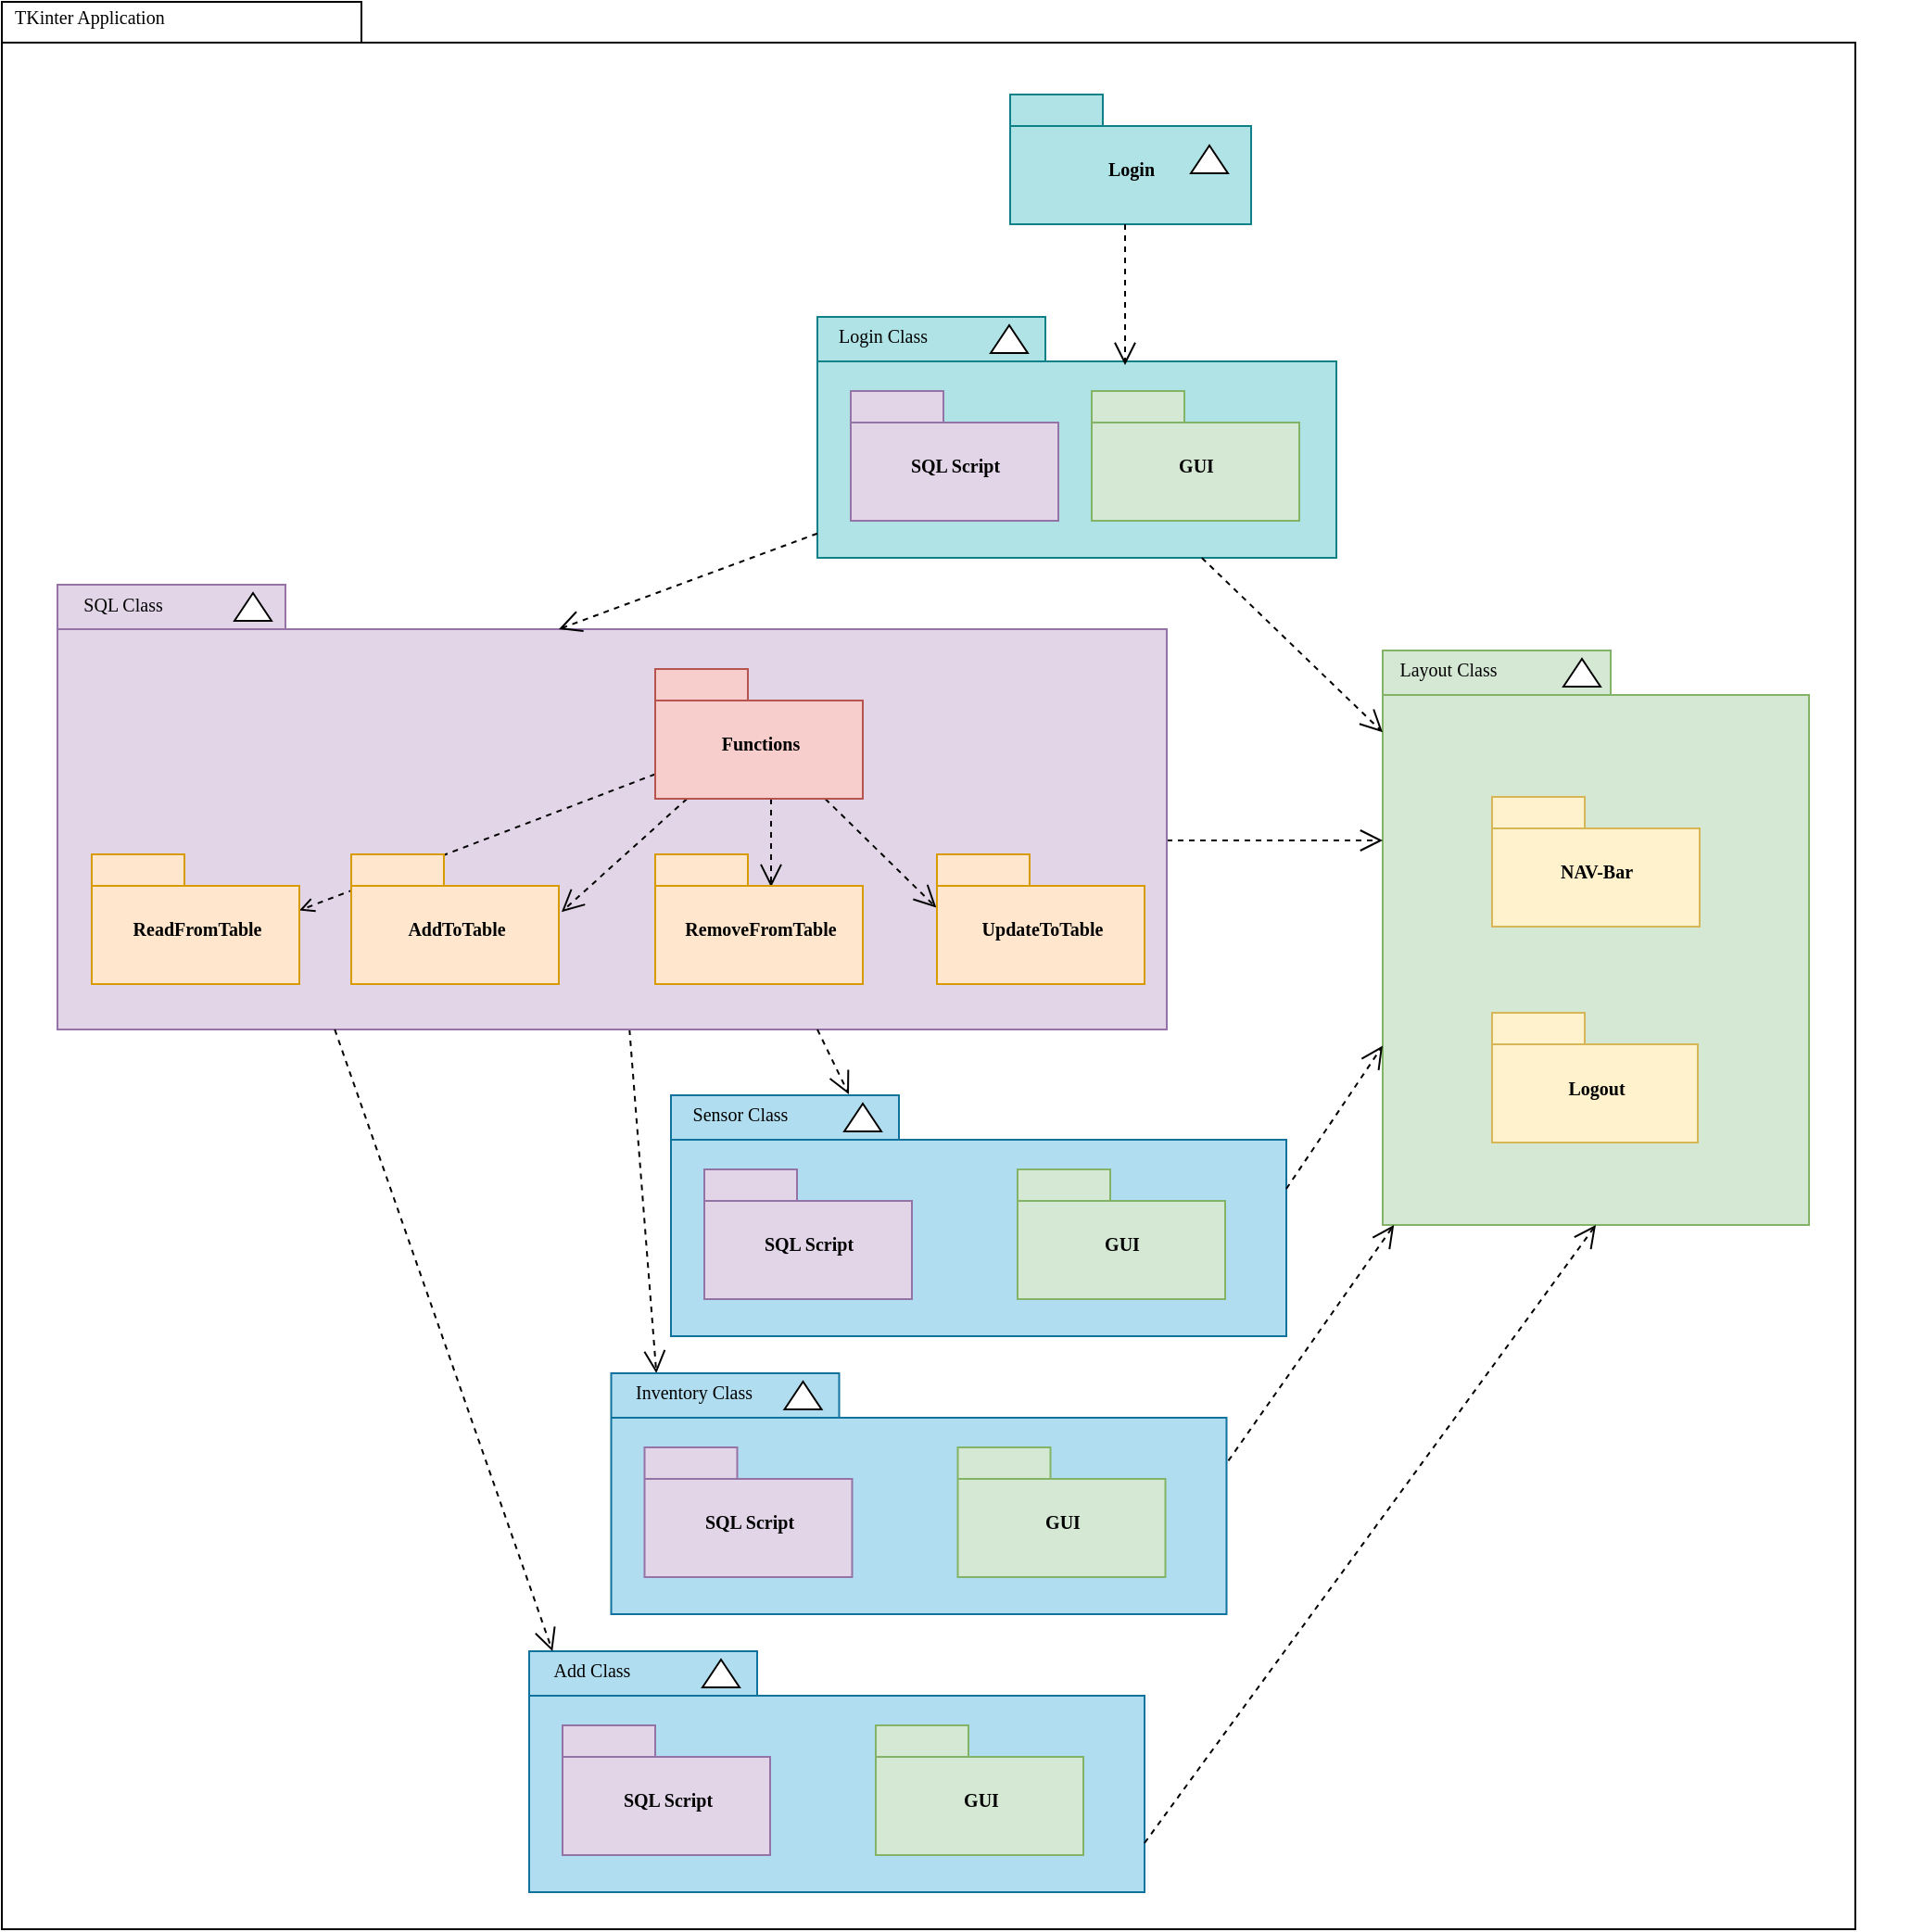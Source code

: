 <mxfile version="12.4.2" type="device" pages="1"><diagram name="Page-1" id="b5b7bab2-c9e2-2cf4-8b2a-24fd1a2a6d21"><mxGraphModel dx="460" dy="813" grid="1" gridSize="10" guides="1" tooltips="1" connect="1" arrows="1" fold="1" page="1" pageScale="1" pageWidth="827" pageHeight="1169" background="#ffffff" math="0" shadow="0"><root><mxCell id="0"/><mxCell id="1" parent="0"/><mxCell id="6e0c8c40b5770093-72" value="" style="shape=folder;fontStyle=1;spacingTop=10;tabWidth=194;tabHeight=22;tabPosition=left;html=1;rounded=0;shadow=0;comic=0;labelBackgroundColor=none;strokeWidth=1;fillColor=none;fontFamily=Verdana;fontSize=10;align=center;" parent="1" vertex="1"><mxGeometry x="240" y="160" width="1000" height="1040" as="geometry"/></mxCell><mxCell id="6e0c8c40b5770093-6" value="" style="group" parent="1" vertex="1" connectable="0"><mxGeometry x="784" y="210" width="130" height="70" as="geometry"/></mxCell><mxCell id="6e0c8c40b5770093-4" value="Login" style="shape=folder;fontStyle=1;spacingTop=10;tabWidth=50;tabHeight=17;tabPosition=left;html=1;rounded=0;shadow=0;comic=0;labelBackgroundColor=none;strokeWidth=1;fontFamily=Verdana;fontSize=10;align=center;fillColor=#b0e3e6;strokeColor=#0e8088;" parent="6e0c8c40b5770093-6" vertex="1"><mxGeometry width="130" height="70" as="geometry"/></mxCell><mxCell id="6e0c8c40b5770093-5" value="" style="triangle;whiteSpace=wrap;html=1;rounded=0;shadow=0;comic=0;labelBackgroundColor=none;strokeWidth=1;fontFamily=Verdana;fontSize=10;align=center;rotation=-90;" parent="6e0c8c40b5770093-6" vertex="1"><mxGeometry x="100" y="25" width="15" height="20" as="geometry"/></mxCell><mxCell id="6e0c8c40b5770093-18" value="" style="group" parent="1" vertex="1" connectable="0"><mxGeometry x="680" y="330" width="280" height="130" as="geometry"/></mxCell><mxCell id="6e0c8c40b5770093-11" value="" style="shape=folder;fontStyle=1;spacingTop=10;tabWidth=123;tabHeight=24;tabPosition=left;html=1;rounded=0;shadow=0;comic=0;labelBackgroundColor=none;strokeWidth=1;fontFamily=Verdana;fontSize=10;align=center;fillColor=#b0e3e6;strokeColor=#0e8088;" parent="6e0c8c40b5770093-18" vertex="1"><mxGeometry width="280" height="130" as="geometry"/></mxCell><mxCell id="6e0c8c40b5770093-13" value="" style="triangle;whiteSpace=wrap;html=1;rounded=0;shadow=0;comic=0;labelBackgroundColor=none;strokeWidth=1;fontFamily=Verdana;fontSize=10;align=center;rotation=-90;" parent="6e0c8c40b5770093-18" vertex="1"><mxGeometry x="96" y="2" width="15" height="20" as="geometry"/></mxCell><mxCell id="6e0c8c40b5770093-15" value="SQL Script" style="shape=folder;fontStyle=1;spacingTop=10;tabWidth=50;tabHeight=17;tabPosition=left;html=1;rounded=0;shadow=0;comic=0;labelBackgroundColor=none;strokeWidth=1;fontFamily=Verdana;fontSize=10;align=center;fillColor=#e1d5e7;strokeColor=#9673a6;" parent="6e0c8c40b5770093-18" vertex="1"><mxGeometry x="18" y="40" width="112" height="70" as="geometry"/></mxCell><mxCell id="6e0c8c40b5770093-17" value="GUI" style="shape=folder;fontStyle=1;spacingTop=10;tabWidth=50;tabHeight=17;tabPosition=left;html=1;rounded=0;shadow=0;comic=0;labelBackgroundColor=none;strokeWidth=1;fontFamily=Verdana;fontSize=10;align=center;fillColor=#d5e8d4;strokeColor=#82b366;" parent="6e0c8c40b5770093-18" vertex="1"><mxGeometry x="148" y="40" width="112" height="70" as="geometry"/></mxCell><mxCell id="FgC2HUR_R2f7Ovm5KGkp-1" value="&lt;font face=&quot;Verdana&quot; style=&quot;font-size: 10px&quot;&gt;Login Class&lt;/font&gt;" style="text;html=1;align=center;verticalAlign=middle;resizable=0;points=[];;autosize=1;" parent="6e0c8c40b5770093-18" vertex="1"><mxGeometry width="70" height="20" as="geometry"/></mxCell><mxCell id="6e0c8c40b5770093-30" value="" style="group" parent="1" vertex="1" connectable="0"><mxGeometry x="1045.5" y="294.5" width="230" height="520" as="geometry"/></mxCell><mxCell id="6e0c8c40b5770093-24" value="" style="group" parent="6e0c8c40b5770093-30" vertex="1" connectable="0"><mxGeometry width="230" height="520" as="geometry"/></mxCell><mxCell id="6e0c8c40b5770093-25" value="" style="shape=folder;fontStyle=1;spacingTop=10;tabWidth=123;tabHeight=24;tabPosition=left;html=1;rounded=0;shadow=0;comic=0;labelBackgroundColor=none;strokeWidth=1;fontFamily=Verdana;fontSize=10;align=center;fillColor=#d5e8d4;strokeColor=#82b366;" parent="6e0c8c40b5770093-24" vertex="1"><mxGeometry x="-60.5" y="215.5" width="230" height="310" as="geometry"/></mxCell><mxCell id="6e0c8c40b5770093-29" value="" style="triangle;whiteSpace=wrap;html=1;rounded=0;shadow=0;comic=0;labelBackgroundColor=none;strokeWidth=1;fontFamily=Verdana;fontSize=10;align=center;rotation=-90;" parent="6e0c8c40b5770093-24" vertex="1"><mxGeometry x="39.5" y="217.5" width="15" height="20" as="geometry"/></mxCell><mxCell id="6e0c8c40b5770093-27" value="NAV-Bar" style="shape=folder;fontStyle=1;spacingTop=10;tabWidth=50;tabHeight=17;tabPosition=left;html=1;rounded=0;shadow=0;comic=0;labelBackgroundColor=none;strokeWidth=1;fontFamily=Verdana;fontSize=10;align=center;fillColor=#fff2cc;strokeColor=#d6b656;" parent="6e0c8c40b5770093-24" vertex="1"><mxGeometry x="-1.5" y="294.5" width="112" height="70" as="geometry"/></mxCell><mxCell id="FgC2HUR_R2f7Ovm5KGkp-8" value="&lt;font face=&quot;Verdana&quot; style=&quot;font-size: 10px&quot;&gt;Layout Class&lt;/font&gt;" style="text;html=1;align=center;verticalAlign=middle;resizable=0;points=[];;autosize=1;" parent="6e0c8c40b5770093-24" vertex="1"><mxGeometry x="-65.5" y="215.5" width="80" height="20" as="geometry"/></mxCell><mxCell id="6e0c8c40b5770093-52" value="" style="group" parent="6e0c8c40b5770093-24" vertex="1" connectable="0"><mxGeometry x="-1.5" y="411" width="111" height="70" as="geometry"/></mxCell><mxCell id="6e0c8c40b5770093-53" value="Logout" style="shape=folder;fontStyle=1;spacingTop=10;tabWidth=50;tabHeight=17;tabPosition=left;html=1;rounded=0;shadow=0;comic=0;labelBackgroundColor=none;strokeWidth=1;fontFamily=Verdana;fontSize=10;align=center;fillColor=#fff2cc;strokeColor=#d6b656;" parent="6e0c8c40b5770093-52" vertex="1"><mxGeometry width="111" height="70" as="geometry"/></mxCell><mxCell id="6e0c8c40b5770093-67" style="edgeStyle=none;rounded=0;html=1;entryX=0.282;entryY=0;entryPerimeter=0;dashed=1;labelBackgroundColor=none;startFill=0;endArrow=open;endFill=0;endSize=10;fontFamily=Verdana;fontSize=10;entryDx=0;entryDy=0;" parent="1" source="6e0c8c40b5770093-33" target="FgC2HUR_R2f7Ovm5KGkp-9" edge="1"><mxGeometry relative="1" as="geometry"/></mxCell><mxCell id="6e0c8c40b5770093-71" style="edgeStyle=elbowEdgeStyle;rounded=0;html=1;dashed=1;labelBackgroundColor=none;startFill=0;endArrow=open;endFill=0;endSize=10;fontFamily=Verdana;fontSize=10;elbow=vertical;" parent="1" source="6e0c8c40b5770093-33" target="6e0c8c40b5770093-25" edge="1"><mxGeometry relative="1" as="geometry"/></mxCell><mxCell id="6e0c8c40b5770093-33" value="" style="shape=folder;fontStyle=1;spacingTop=10;tabWidth=123;tabHeight=24;tabPosition=left;html=1;rounded=0;shadow=0;comic=0;labelBackgroundColor=none;strokeColor=#9673a6;strokeWidth=1;fillColor=#e1d5e7;fontFamily=Verdana;fontSize=10;align=center;" parent="1" vertex="1"><mxGeometry x="270" y="474.5" width="598.5" height="240" as="geometry"/></mxCell><mxCell id="6e0c8c40b5770093-64" style="edgeStyle=elbowEdgeStyle;rounded=0;html=1;entryX=0.559;entryY=0.251;entryPerimeter=0;dashed=1;labelBackgroundColor=none;startFill=0;endArrow=open;endFill=0;endSize=10;fontFamily=Verdana;fontSize=10;" parent="1" source="6e0c8c40b5770093-42" target="6e0c8c40b5770093-44" edge="1"><mxGeometry relative="1" as="geometry"/></mxCell><mxCell id="6e0c8c40b5770093-65" style="edgeStyle=none;rounded=0;html=1;dashed=1;labelBackgroundColor=none;startFill=0;endArrow=open;endFill=0;endSize=10;fontFamily=Verdana;fontSize=10;entryX=-0.003;entryY=0.411;entryPerimeter=0;" parent="1" source="6e0c8c40b5770093-42" target="6e0c8c40b5770093-45" edge="1"><mxGeometry relative="1" as="geometry"/></mxCell><mxCell id="6e0c8c40b5770093-66" style="edgeStyle=none;rounded=0;html=1;dashed=1;labelBackgroundColor=none;startFill=0;endArrow=open;endFill=0;endSize=10;fontFamily=Verdana;fontSize=10;entryX=1.013;entryY=0.444;entryPerimeter=0;" parent="1" source="6e0c8c40b5770093-42" target="6e0c8c40b5770093-43" edge="1"><mxGeometry relative="1" as="geometry"/></mxCell><mxCell id="FgC2HUR_R2f7Ovm5KGkp-7" style="rounded=0;orthogonalLoop=1;jettySize=auto;html=1;exitX=0;exitY=0;exitDx=0;exitDy=56.75;exitPerimeter=0;entryX=0;entryY=0;entryDx=112;entryDy=30.25;entryPerimeter=0;dashed=1;endArrow=open;endFill=0;" parent="1" source="6e0c8c40b5770093-42" target="FgC2HUR_R2f7Ovm5KGkp-6" edge="1"><mxGeometry relative="1" as="geometry"/></mxCell><mxCell id="6e0c8c40b5770093-42" value="Functions" style="shape=folder;fontStyle=1;spacingTop=10;tabWidth=50;tabHeight=17;tabPosition=left;html=1;rounded=0;shadow=0;comic=0;labelBackgroundColor=none;strokeColor=#b85450;strokeWidth=1;fillColor=#f8cecc;fontFamily=Verdana;fontSize=10;align=center;" parent="1" vertex="1"><mxGeometry x="592.5" y="520" width="112" height="70" as="geometry"/></mxCell><mxCell id="6e0c8c40b5770093-43" value="AddToTable" style="shape=folder;fontStyle=1;spacingTop=10;tabWidth=50;tabHeight=17;tabPosition=left;html=1;rounded=0;shadow=0;comic=0;labelBackgroundColor=none;strokeColor=#d79b00;strokeWidth=1;fillColor=#ffe6cc;fontFamily=Verdana;fontSize=10;align=center;" parent="1" vertex="1"><mxGeometry x="428.5" y="620" width="112" height="70" as="geometry"/></mxCell><mxCell id="6e0c8c40b5770093-44" value="RemoveFromTable" style="shape=folder;fontStyle=1;spacingTop=10;tabWidth=50;tabHeight=17;tabPosition=left;html=1;rounded=0;shadow=0;comic=0;labelBackgroundColor=none;strokeColor=#d79b00;strokeWidth=1;fillColor=#ffe6cc;fontFamily=Verdana;fontSize=10;align=center;" parent="1" vertex="1"><mxGeometry x="592.5" y="620" width="112" height="70" as="geometry"/></mxCell><mxCell id="6e0c8c40b5770093-45" value="UpdateToTable" style="shape=folder;fontStyle=1;spacingTop=10;tabWidth=50;tabHeight=17;tabPosition=left;html=1;rounded=0;shadow=0;comic=0;labelBackgroundColor=none;strokeColor=#d79b00;strokeWidth=1;fillColor=#ffe6cc;fontFamily=Verdana;fontSize=10;align=center;" parent="1" vertex="1"><mxGeometry x="744.5" y="620" width="112" height="70" as="geometry"/></mxCell><mxCell id="6e0c8c40b5770093-70" style="edgeStyle=none;rounded=0;html=1;dashed=1;labelBackgroundColor=none;startFill=0;endArrow=open;endFill=0;endSize=10;fontFamily=Verdana;fontSize=10;exitX=1.003;exitY=0.363;exitPerimeter=0;" parent="1" source="6e0c8c40b5770093-47" target="6e0c8c40b5770093-25" edge="1"><mxGeometry relative="1" as="geometry"/></mxCell><mxCell id="6e0c8c40b5770093-47" value="" style="shape=folder;fontStyle=1;spacingTop=10;tabWidth=123;tabHeight=24;tabPosition=left;html=1;rounded=0;shadow=0;comic=0;labelBackgroundColor=none;strokeWidth=1;fontFamily=Verdana;fontSize=10;align=center;fillColor=#b1ddf0;strokeColor=#10739e;" parent="1" vertex="1"><mxGeometry x="568.75" y="900" width="332" height="130" as="geometry"/></mxCell><mxCell id="6e0c8c40b5770093-48" value="" style="triangle;whiteSpace=wrap;html=1;rounded=0;shadow=0;comic=0;labelBackgroundColor=none;strokeWidth=1;fontFamily=Verdana;fontSize=10;align=center;rotation=-90;" parent="1" vertex="1"><mxGeometry x="664.75" y="902" width="15" height="20" as="geometry"/></mxCell><mxCell id="6e0c8c40b5770093-49" value="SQL Script" style="shape=folder;fontStyle=1;spacingTop=10;tabWidth=50;tabHeight=17;tabPosition=left;html=1;rounded=0;shadow=0;comic=0;labelBackgroundColor=none;strokeWidth=1;fontFamily=Verdana;fontSize=10;align=center;fillColor=#e1d5e7;strokeColor=#9673a6;" parent="1" vertex="1"><mxGeometry x="586.75" y="940" width="112" height="70" as="geometry"/></mxCell><mxCell id="6e0c8c40b5770093-50" value="GUI" style="shape=folder;fontStyle=1;spacingTop=10;tabWidth=50;tabHeight=17;tabPosition=left;html=1;rounded=0;shadow=0;comic=0;labelBackgroundColor=none;strokeWidth=1;fontFamily=Verdana;fontSize=10;align=center;fillColor=#d5e8d4;strokeColor=#82b366;" parent="1" vertex="1"><mxGeometry x="755.75" y="940" width="112" height="70" as="geometry"/></mxCell><mxCell id="6e0c8c40b5770093-51" value="" style="triangle;whiteSpace=wrap;html=1;rounded=0;shadow=0;comic=0;labelBackgroundColor=none;strokeColor=#000000;strokeWidth=1;fillColor=#ffffff;fontFamily=Verdana;fontSize=10;fontColor=#000000;align=center;rotation=-90;" parent="1" vertex="1"><mxGeometry x="368" y="476.5" width="15" height="20" as="geometry"/></mxCell><mxCell id="6e0c8c40b5770093-58" style="rounded=0;html=1;dashed=1;labelBackgroundColor=none;startFill=0;endArrow=open;endFill=0;endSize=10;fontFamily=Verdana;fontSize=10;entryX=0.592;entryY=0.2;entryPerimeter=0;edgeStyle=elbowEdgeStyle;" parent="1" source="6e0c8c40b5770093-4" target="6e0c8c40b5770093-11" edge="1"><mxGeometry relative="1" as="geometry"/></mxCell><mxCell id="6e0c8c40b5770093-60" style="rounded=0;html=1;entryX=0.452;entryY=0.1;entryPerimeter=0;dashed=1;labelBackgroundColor=none;startFill=0;endArrow=open;endFill=0;endSize=10;fontFamily=Verdana;fontSize=10;" parent="1" source="6e0c8c40b5770093-11" target="6e0c8c40b5770093-33" edge="1"><mxGeometry relative="1" as="geometry"/></mxCell><mxCell id="6e0c8c40b5770093-63" style="rounded=0;html=1;dashed=1;labelBackgroundColor=none;startFill=0;endArrow=open;endFill=0;endSize=10;fontFamily=Verdana;fontSize=10;" parent="1" source="6e0c8c40b5770093-11" target="6e0c8c40b5770093-25" edge="1"><mxGeometry relative="1" as="geometry"/></mxCell><mxCell id="6e0c8c40b5770093-73" value="TKinter Application" style="text;html=1;align=left;verticalAlign=top;spacingTop=-4;fontSize=10;fontFamily=Verdana" parent="1" vertex="1"><mxGeometry x="245" y="160" width="130" height="20" as="geometry"/></mxCell><mxCell id="FgC2HUR_R2f7Ovm5KGkp-5" value="&lt;font face=&quot;Verdana&quot; style=&quot;font-size: 10px&quot;&gt;SQL Class&lt;/font&gt;" style="text;html=1;align=center;verticalAlign=middle;resizable=0;points=[];;autosize=1;" parent="1" vertex="1"><mxGeometry x="270" y="474.5" width="70" height="20" as="geometry"/></mxCell><mxCell id="FgC2HUR_R2f7Ovm5KGkp-6" value="ReadFromTable" style="shape=folder;fontStyle=1;spacingTop=10;tabWidth=50;tabHeight=17;tabPosition=left;html=1;rounded=0;shadow=0;comic=0;labelBackgroundColor=none;strokeColor=#d79b00;strokeWidth=1;fillColor=#ffe6cc;fontFamily=Verdana;fontSize=10;align=center;" parent="1" vertex="1"><mxGeometry x="288.5" y="620" width="112" height="70" as="geometry"/></mxCell><mxCell id="FgC2HUR_R2f7Ovm5KGkp-9" value="&lt;font face=&quot;Verdana&quot; style=&quot;font-size: 10px&quot;&gt;Inventory Class&lt;/font&gt;" style="text;html=1;align=center;verticalAlign=middle;resizable=0;points=[];;autosize=1;" parent="1" vertex="1"><mxGeometry x="567.75" y="900" width="90" height="20" as="geometry"/></mxCell><mxCell id="FgC2HUR_R2f7Ovm5KGkp-12" value="" style="shape=folder;fontStyle=1;spacingTop=10;tabWidth=123;tabHeight=24;tabPosition=left;html=1;rounded=0;shadow=0;comic=0;labelBackgroundColor=none;strokeWidth=1;fontFamily=Verdana;fontSize=10;align=center;fillColor=#b1ddf0;strokeColor=#10739e;" parent="1" vertex="1"><mxGeometry x="524.5" y="1050" width="332" height="130" as="geometry"/></mxCell><mxCell id="FgC2HUR_R2f7Ovm5KGkp-13" value="" style="triangle;whiteSpace=wrap;html=1;rounded=0;shadow=0;comic=0;labelBackgroundColor=none;strokeWidth=1;fontFamily=Verdana;fontSize=10;align=center;rotation=-90;" parent="1" vertex="1"><mxGeometry x="620.5" y="1052" width="15" height="20" as="geometry"/></mxCell><mxCell id="FgC2HUR_R2f7Ovm5KGkp-14" value="SQL Script" style="shape=folder;fontStyle=1;spacingTop=10;tabWidth=50;tabHeight=17;tabPosition=left;html=1;rounded=0;shadow=0;comic=0;labelBackgroundColor=none;strokeWidth=1;fontFamily=Verdana;fontSize=10;align=center;fillColor=#e1d5e7;strokeColor=#9673a6;" parent="1" vertex="1"><mxGeometry x="542.5" y="1090" width="112" height="70" as="geometry"/></mxCell><mxCell id="FgC2HUR_R2f7Ovm5KGkp-15" value="GUI" style="shape=folder;fontStyle=1;spacingTop=10;tabWidth=50;tabHeight=17;tabPosition=left;html=1;rounded=0;shadow=0;comic=0;labelBackgroundColor=none;strokeWidth=1;fontFamily=Verdana;fontSize=10;align=center;fillColor=#d5e8d4;strokeColor=#82b366;" parent="1" vertex="1"><mxGeometry x="711.5" y="1090" width="112" height="70" as="geometry"/></mxCell><mxCell id="FgC2HUR_R2f7Ovm5KGkp-19" value="&lt;font face=&quot;Verdana&quot; style=&quot;font-size: 10px&quot;&gt;Add Class&lt;/font&gt;" style="text;html=1;align=center;verticalAlign=middle;resizable=0;points=[];;autosize=1;" parent="1" vertex="1"><mxGeometry x="527.5" y="1050" width="60" height="20" as="geometry"/></mxCell><mxCell id="FgC2HUR_R2f7Ovm5KGkp-25" style="edgeStyle=none;rounded=0;html=1;dashed=1;labelBackgroundColor=none;startFill=0;endArrow=open;endFill=0;endSize=10;fontFamily=Verdana;fontSize=10;exitX=0;exitY=0;exitPerimeter=0;exitDx=332;exitDy=103.5;entryX=0.5;entryY=1;entryDx=0;entryDy=0;entryPerimeter=0;" parent="1" source="FgC2HUR_R2f7Ovm5KGkp-12" target="6e0c8c40b5770093-25" edge="1"><mxGeometry relative="1" as="geometry"><mxPoint x="929.996" y="1249.17" as="sourcePoint"/><mxPoint x="1026.5" y="1069.995" as="targetPoint"/></mxGeometry></mxCell><mxCell id="FgC2HUR_R2f7Ovm5KGkp-26" style="edgeStyle=none;rounded=0;html=1;entryX=0.16;entryY=0;entryPerimeter=0;dashed=1;labelBackgroundColor=none;startFill=0;endArrow=open;endFill=0;endSize=10;fontFamily=Verdana;fontSize=10;exitX=0.25;exitY=1;exitDx=0;exitDy=0;exitPerimeter=0;entryDx=0;entryDy=0;" parent="1" source="6e0c8c40b5770093-33" target="FgC2HUR_R2f7Ovm5KGkp-19" edge="1"><mxGeometry relative="1" as="geometry"><mxPoint x="437.848" y="752" as="sourcePoint"/><mxPoint x="500" y="959.99" as="targetPoint"/></mxGeometry></mxCell><mxCell id="FgC2HUR_R2f7Ovm5KGkp-29" style="edgeStyle=none;rounded=0;html=1;dashed=1;labelBackgroundColor=none;startFill=0;endArrow=open;endFill=0;endSize=10;fontFamily=Verdana;fontSize=10;entryX=0.443;entryY=0;entryPerimeter=0;exitX=0.736;exitY=1.002;exitDx=0;exitDy=0;exitPerimeter=0;entryDx=0;entryDy=0;" parent="1" edge="1"><mxGeometry relative="1" as="geometry"><mxPoint x="679.996" y="714.5" as="sourcePoint"/><mxPoint x="697.01" y="749.52" as="targetPoint"/></mxGeometry></mxCell><mxCell id="FgC2HUR_R2f7Ovm5KGkp-33" value="" style="shape=folder;fontStyle=1;spacingTop=10;tabWidth=123;tabHeight=24;tabPosition=left;html=1;rounded=0;shadow=0;comic=0;labelBackgroundColor=none;strokeWidth=1;fontFamily=Verdana;fontSize=10;align=center;fillColor=#b1ddf0;strokeColor=#10739e;" parent="1" vertex="1"><mxGeometry x="601" y="750" width="332" height="130" as="geometry"/></mxCell><mxCell id="FgC2HUR_R2f7Ovm5KGkp-34" value="" style="triangle;whiteSpace=wrap;html=1;rounded=0;shadow=0;comic=0;labelBackgroundColor=none;strokeWidth=1;fontFamily=Verdana;fontSize=10;align=center;rotation=-90;" parent="1" vertex="1"><mxGeometry x="697" y="752" width="15" height="20" as="geometry"/></mxCell><mxCell id="FgC2HUR_R2f7Ovm5KGkp-35" value="SQL Script" style="shape=folder;fontStyle=1;spacingTop=10;tabWidth=50;tabHeight=17;tabPosition=left;html=1;rounded=0;shadow=0;comic=0;labelBackgroundColor=none;strokeWidth=1;fontFamily=Verdana;fontSize=10;align=center;fillColor=#e1d5e7;strokeColor=#9673a6;" parent="1" vertex="1"><mxGeometry x="619" y="790" width="112" height="70" as="geometry"/></mxCell><mxCell id="FgC2HUR_R2f7Ovm5KGkp-36" value="GUI" style="shape=folder;fontStyle=1;spacingTop=10;tabWidth=50;tabHeight=17;tabPosition=left;html=1;rounded=0;shadow=0;comic=0;labelBackgroundColor=none;strokeWidth=1;fontFamily=Verdana;fontSize=10;align=center;fillColor=#d5e8d4;strokeColor=#82b366;" parent="1" vertex="1"><mxGeometry x="788" y="790" width="112" height="70" as="geometry"/></mxCell><mxCell id="FgC2HUR_R2f7Ovm5KGkp-37" value="&lt;font face=&quot;Verdana&quot; style=&quot;font-size: 10px&quot;&gt;Sensor Class&lt;/font&gt;" style="text;html=1;align=center;verticalAlign=middle;resizable=0;points=[];;autosize=1;" parent="1" vertex="1"><mxGeometry x="598" y="750" width="80" height="20" as="geometry"/></mxCell><mxCell id="FgC2HUR_R2f7Ovm5KGkp-38" style="rounded=0;html=1;dashed=1;labelBackgroundColor=none;startFill=0;endArrow=open;endFill=0;endSize=10;fontFamily=Verdana;fontSize=10;elbow=vertical;exitX=0;exitY=0;exitDx=332;exitDy=50.5;exitPerimeter=0;entryX=0;entryY=0.688;entryDx=0;entryDy=0;entryPerimeter=0;" parent="1" source="FgC2HUR_R2f7Ovm5KGkp-33" target="6e0c8c40b5770093-25" edge="1"><mxGeometry relative="1" as="geometry"><mxPoint x="887.75" y="690" as="sourcePoint"/><mxPoint x="1004.25" y="690" as="targetPoint"/></mxGeometry></mxCell></root></mxGraphModel></diagram></mxfile>